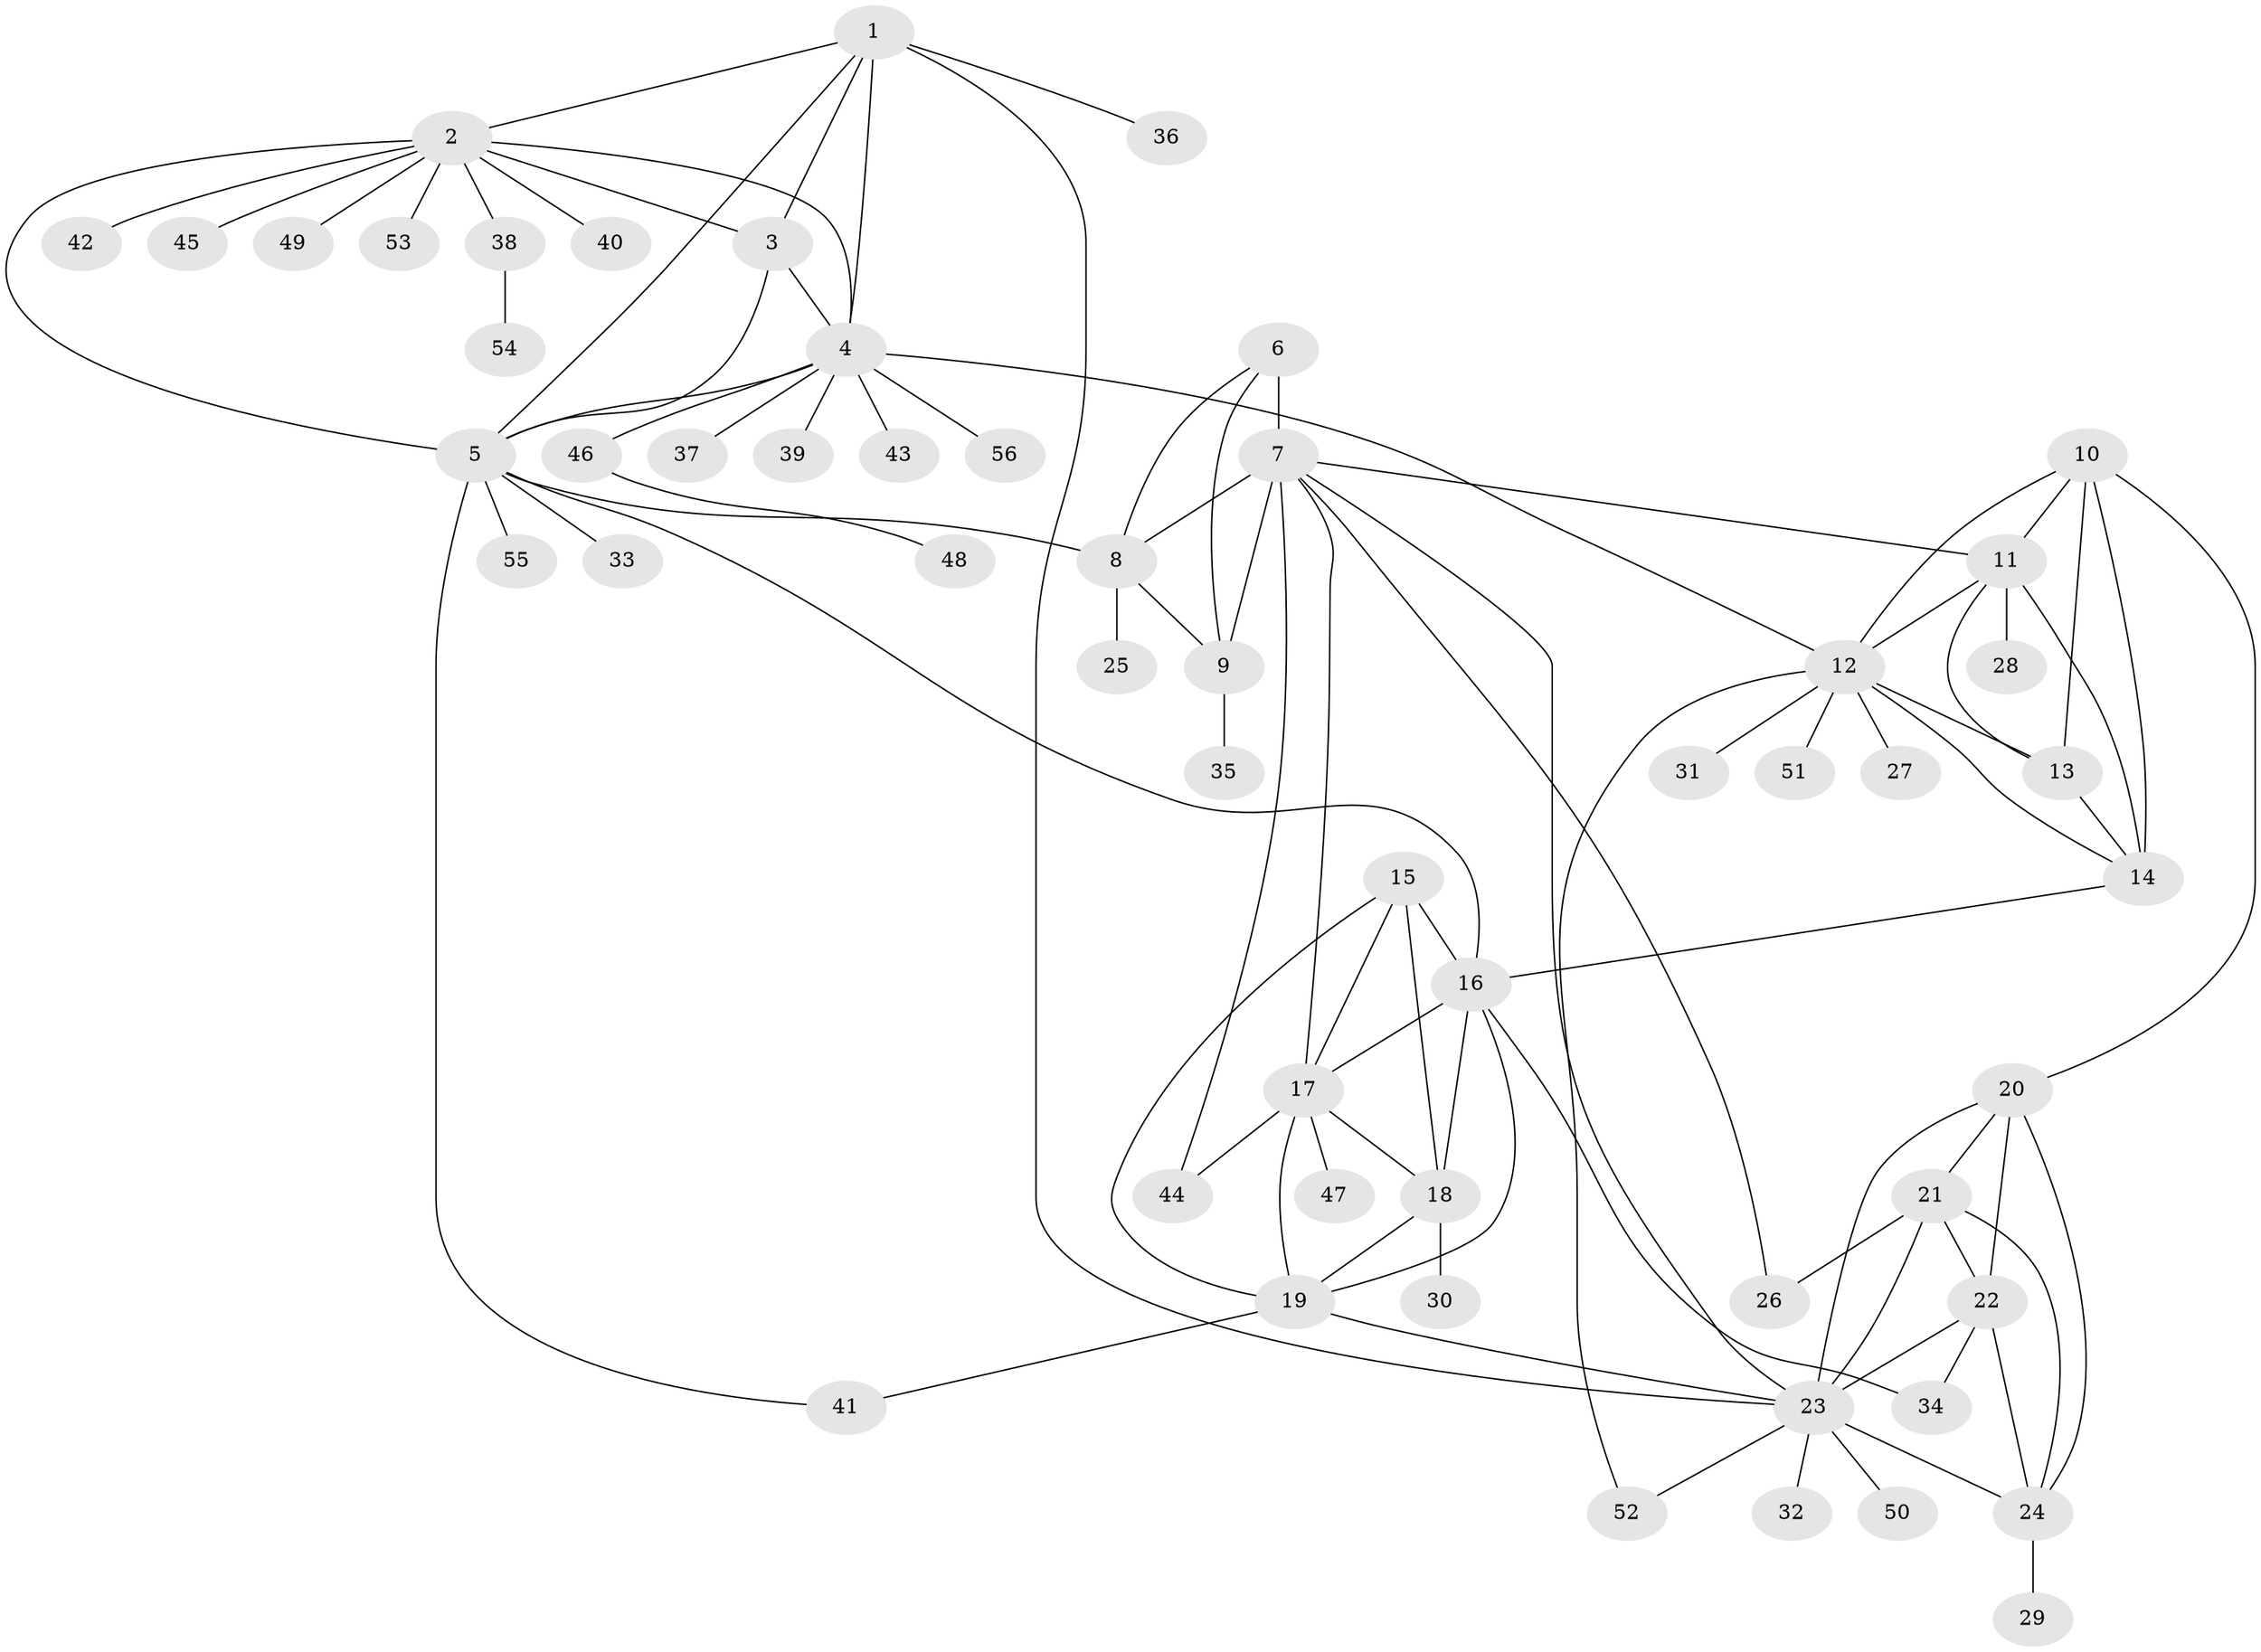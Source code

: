 // original degree distribution, {7: 0.044642857142857144, 11: 0.026785714285714284, 5: 0.017857142857142856, 10: 0.03571428571428571, 6: 0.0625, 9: 0.017857142857142856, 12: 0.008928571428571428, 8: 0.008928571428571428, 1: 0.6160714285714286, 2: 0.15178571428571427, 3: 0.008928571428571428}
// Generated by graph-tools (version 1.1) at 2025/37/03/09/25 02:37:12]
// undirected, 56 vertices, 93 edges
graph export_dot {
graph [start="1"]
  node [color=gray90,style=filled];
  1;
  2;
  3;
  4;
  5;
  6;
  7;
  8;
  9;
  10;
  11;
  12;
  13;
  14;
  15;
  16;
  17;
  18;
  19;
  20;
  21;
  22;
  23;
  24;
  25;
  26;
  27;
  28;
  29;
  30;
  31;
  32;
  33;
  34;
  35;
  36;
  37;
  38;
  39;
  40;
  41;
  42;
  43;
  44;
  45;
  46;
  47;
  48;
  49;
  50;
  51;
  52;
  53;
  54;
  55;
  56;
  1 -- 2 [weight=1.0];
  1 -- 3 [weight=1.0];
  1 -- 4 [weight=1.0];
  1 -- 5 [weight=1.0];
  1 -- 23 [weight=1.0];
  1 -- 36 [weight=1.0];
  2 -- 3 [weight=1.0];
  2 -- 4 [weight=1.0];
  2 -- 5 [weight=1.0];
  2 -- 38 [weight=1.0];
  2 -- 40 [weight=1.0];
  2 -- 42 [weight=1.0];
  2 -- 45 [weight=1.0];
  2 -- 49 [weight=1.0];
  2 -- 53 [weight=1.0];
  3 -- 4 [weight=1.0];
  3 -- 5 [weight=1.0];
  4 -- 5 [weight=1.0];
  4 -- 12 [weight=1.0];
  4 -- 37 [weight=1.0];
  4 -- 39 [weight=1.0];
  4 -- 43 [weight=1.0];
  4 -- 46 [weight=1.0];
  4 -- 56 [weight=1.0];
  5 -- 8 [weight=1.0];
  5 -- 16 [weight=1.0];
  5 -- 33 [weight=1.0];
  5 -- 41 [weight=1.0];
  5 -- 55 [weight=1.0];
  6 -- 7 [weight=3.0];
  6 -- 8 [weight=1.0];
  6 -- 9 [weight=1.0];
  7 -- 8 [weight=2.0];
  7 -- 9 [weight=2.0];
  7 -- 11 [weight=1.0];
  7 -- 17 [weight=1.0];
  7 -- 23 [weight=1.0];
  7 -- 26 [weight=1.0];
  7 -- 44 [weight=1.0];
  8 -- 9 [weight=1.0];
  8 -- 25 [weight=3.0];
  9 -- 35 [weight=1.0];
  10 -- 11 [weight=1.0];
  10 -- 12 [weight=1.0];
  10 -- 13 [weight=1.0];
  10 -- 14 [weight=1.0];
  10 -- 20 [weight=1.0];
  11 -- 12 [weight=1.0];
  11 -- 13 [weight=1.0];
  11 -- 14 [weight=5.0];
  11 -- 28 [weight=1.0];
  12 -- 13 [weight=1.0];
  12 -- 14 [weight=1.0];
  12 -- 27 [weight=1.0];
  12 -- 31 [weight=1.0];
  12 -- 51 [weight=1.0];
  12 -- 52 [weight=1.0];
  13 -- 14 [weight=1.0];
  14 -- 16 [weight=1.0];
  15 -- 16 [weight=8.0];
  15 -- 17 [weight=1.0];
  15 -- 18 [weight=1.0];
  15 -- 19 [weight=1.0];
  16 -- 17 [weight=1.0];
  16 -- 18 [weight=1.0];
  16 -- 19 [weight=1.0];
  16 -- 34 [weight=1.0];
  17 -- 18 [weight=1.0];
  17 -- 19 [weight=1.0];
  17 -- 44 [weight=3.0];
  17 -- 47 [weight=1.0];
  18 -- 19 [weight=1.0];
  18 -- 30 [weight=1.0];
  19 -- 23 [weight=1.0];
  19 -- 41 [weight=1.0];
  20 -- 21 [weight=1.0];
  20 -- 22 [weight=1.0];
  20 -- 23 [weight=1.0];
  20 -- 24 [weight=1.0];
  21 -- 22 [weight=1.0];
  21 -- 23 [weight=1.0];
  21 -- 24 [weight=1.0];
  21 -- 26 [weight=3.0];
  22 -- 23 [weight=1.0];
  22 -- 24 [weight=1.0];
  22 -- 34 [weight=2.0];
  23 -- 24 [weight=1.0];
  23 -- 32 [weight=1.0];
  23 -- 50 [weight=1.0];
  23 -- 52 [weight=1.0];
  24 -- 29 [weight=4.0];
  38 -- 54 [weight=1.0];
  46 -- 48 [weight=1.0];
}
